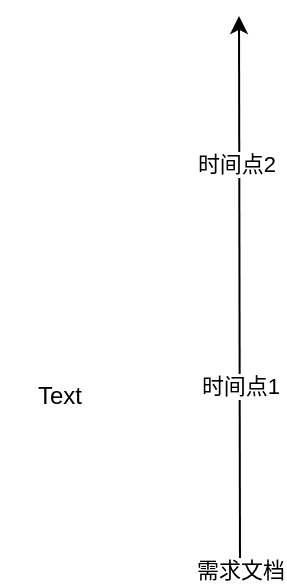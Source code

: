 <mxfile version="23.1.6" type="github">
  <diagram name="第 1 页" id="v3I6r_rQwzWQODkESoc9">
    <mxGraphModel dx="1199" dy="669" grid="1" gridSize="10" guides="1" tooltips="1" connect="1" arrows="1" fold="1" page="1" pageScale="1" pageWidth="827" pageHeight="1169" math="0" shadow="0">
      <root>
        <mxCell id="0" />
        <mxCell id="1" parent="0" />
        <mxCell id="BI0DToEm27fz6GxcxWoR-3" value="" style="endArrow=classic;html=1;rounded=0;entryX=0.442;entryY=0.278;entryDx=0;entryDy=0;entryPerimeter=0;" edge="1" parent="1">
          <mxGeometry width="50" height="50" relative="1" as="geometry">
            <mxPoint x="420" y="480" as="sourcePoint" />
            <mxPoint x="419.5" y="204.98" as="targetPoint" />
          </mxGeometry>
        </mxCell>
        <mxCell id="BI0DToEm27fz6GxcxWoR-7" value="时间点1" style="edgeLabel;html=1;align=center;verticalAlign=middle;resizable=0;points=[];" vertex="1" connectable="0" parent="BI0DToEm27fz6GxcxWoR-3">
          <mxGeometry x="0.027" y="-4" relative="1" as="geometry">
            <mxPoint x="-4" y="51" as="offset" />
          </mxGeometry>
        </mxCell>
        <mxCell id="BI0DToEm27fz6GxcxWoR-8" value="需求文档" style="edgeLabel;html=1;align=center;verticalAlign=middle;resizable=0;points=[];" vertex="1" connectable="0" parent="BI0DToEm27fz6GxcxWoR-3">
          <mxGeometry x="-0.89" relative="1" as="geometry">
            <mxPoint y="17" as="offset" />
          </mxGeometry>
        </mxCell>
        <mxCell id="BI0DToEm27fz6GxcxWoR-9" value="时间点2" style="edgeLabel;html=1;align=center;verticalAlign=middle;resizable=0;points=[];" vertex="1" connectable="0" parent="BI0DToEm27fz6GxcxWoR-3">
          <mxGeometry x="0.462" y="2" relative="1" as="geometry">
            <mxPoint as="offset" />
          </mxGeometry>
        </mxCell>
        <mxCell id="BI0DToEm27fz6GxcxWoR-10" value="Text" style="text;html=1;align=center;verticalAlign=middle;whiteSpace=wrap;rounded=0;" vertex="1" parent="1">
          <mxGeometry x="300" y="380" width="60" height="30" as="geometry" />
        </mxCell>
      </root>
    </mxGraphModel>
  </diagram>
</mxfile>

